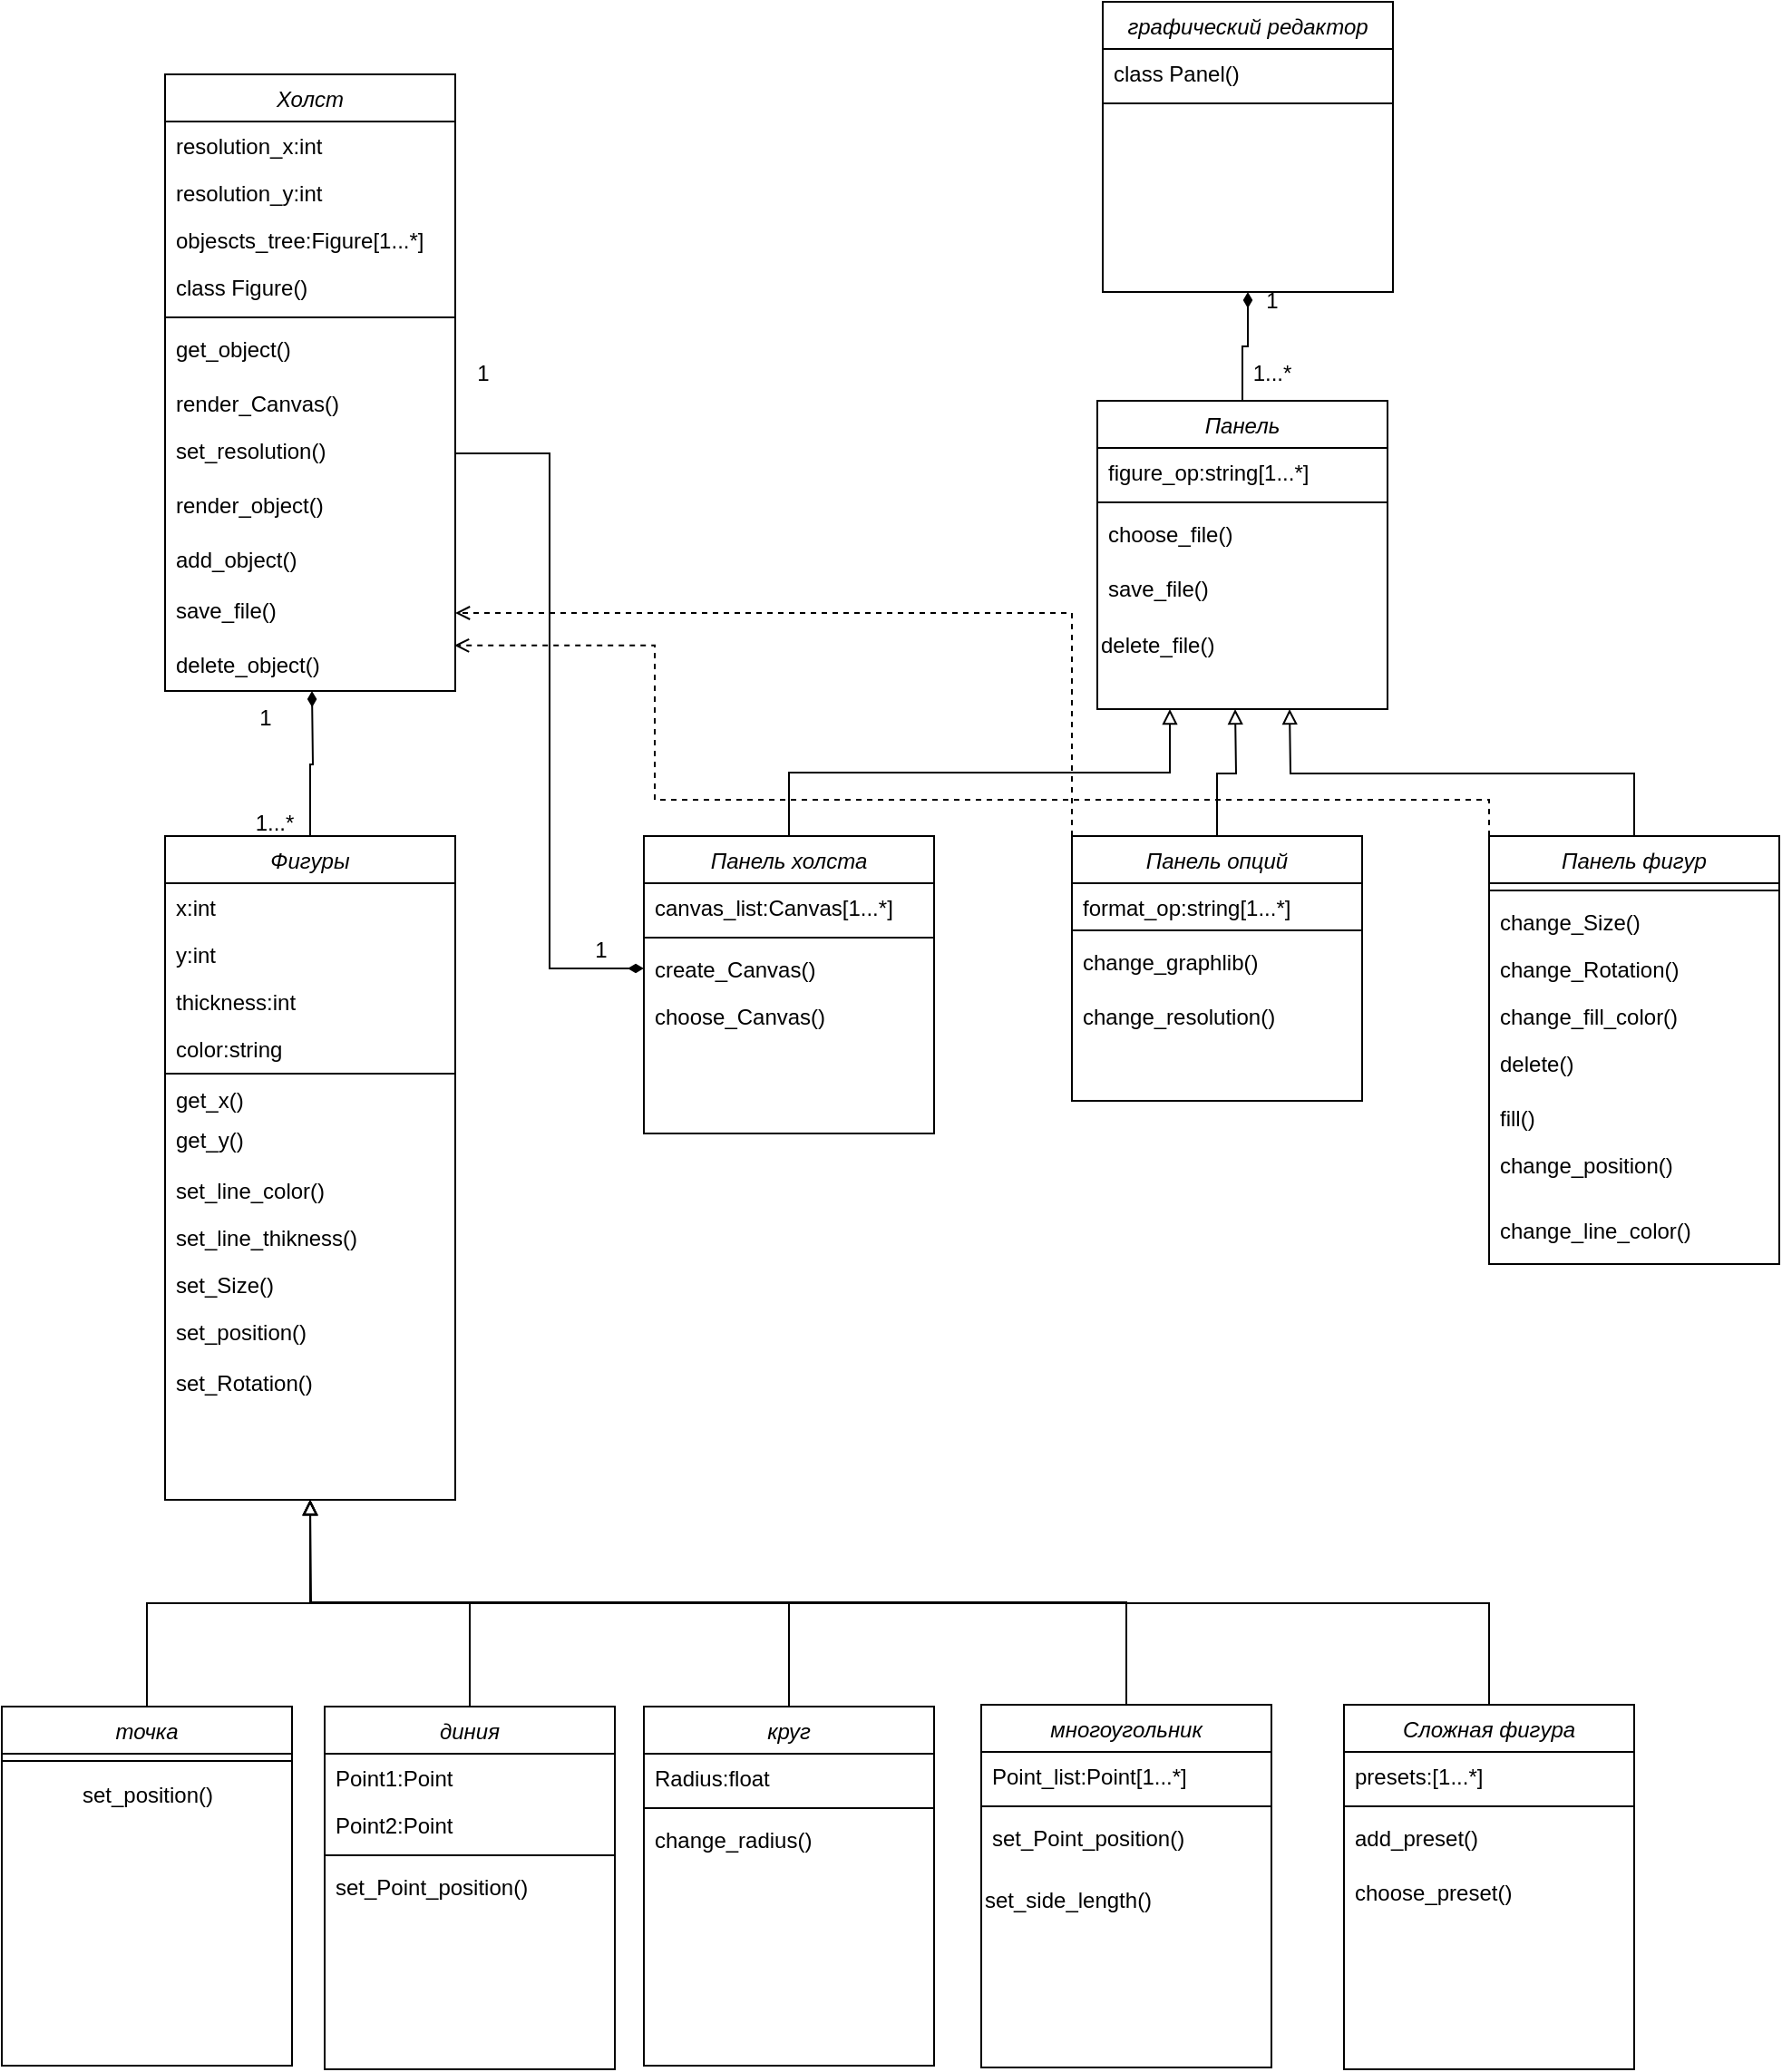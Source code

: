 <mxfile version="21.8.2" type="device">
  <diagram id="C5RBs43oDa-KdzZeNtuy" name="Page-1">
    <mxGraphModel dx="1674" dy="758" grid="1" gridSize="10" guides="1" tooltips="1" connect="1" arrows="1" fold="1" page="1" pageScale="1" pageWidth="827" pageHeight="1169" math="0" shadow="0">
      <root>
        <mxCell id="WIyWlLk6GJQsqaUBKTNV-0" />
        <mxCell id="WIyWlLk6GJQsqaUBKTNV-1" parent="WIyWlLk6GJQsqaUBKTNV-0" />
        <mxCell id="FMDJr9dOc3JCLDo5KxS--1" value="Фигуры" style="swimlane;fontStyle=2;align=center;verticalAlign=top;childLayout=stackLayout;horizontal=1;startSize=26;horizontalStack=0;resizeParent=1;resizeLast=0;collapsible=1;marginBottom=0;rounded=0;shadow=0;strokeWidth=1;" parent="WIyWlLk6GJQsqaUBKTNV-1" vertex="1">
          <mxGeometry x="150" y="460" width="160" height="366" as="geometry">
            <mxRectangle x="230" y="140" width="160" height="26" as="alternateBounds" />
          </mxGeometry>
        </mxCell>
        <mxCell id="FMDJr9dOc3JCLDo5KxS--2" value="x:int" style="text;align=left;verticalAlign=top;spacingLeft=4;spacingRight=4;overflow=hidden;rotatable=0;points=[[0,0.5],[1,0.5]];portConstraint=eastwest;" parent="FMDJr9dOc3JCLDo5KxS--1" vertex="1">
          <mxGeometry y="26" width="160" height="26" as="geometry" />
        </mxCell>
        <mxCell id="FMDJr9dOc3JCLDo5KxS--3" value="y:int" style="text;align=left;verticalAlign=top;spacingLeft=4;spacingRight=4;overflow=hidden;rotatable=0;points=[[0,0.5],[1,0.5]];portConstraint=eastwest;rounded=0;shadow=0;html=0;" parent="FMDJr9dOc3JCLDo5KxS--1" vertex="1">
          <mxGeometry y="52" width="160" height="26" as="geometry" />
        </mxCell>
        <mxCell id="FMDJr9dOc3JCLDo5KxS--4" value="thickness:int" style="text;align=left;verticalAlign=top;spacingLeft=4;spacingRight=4;overflow=hidden;rotatable=0;points=[[0,0.5],[1,0.5]];portConstraint=eastwest;rounded=0;shadow=0;html=0;" parent="FMDJr9dOc3JCLDo5KxS--1" vertex="1">
          <mxGeometry y="78" width="160" height="26" as="geometry" />
        </mxCell>
        <mxCell id="FMDJr9dOc3JCLDo5KxS--5" value="color:string" style="text;align=left;verticalAlign=top;spacingLeft=4;spacingRight=4;overflow=hidden;rotatable=0;points=[[0,0.5],[1,0.5]];portConstraint=eastwest;rounded=0;shadow=0;html=0;" parent="FMDJr9dOc3JCLDo5KxS--1" vertex="1">
          <mxGeometry y="104" width="160" height="26" as="geometry" />
        </mxCell>
        <mxCell id="FMDJr9dOc3JCLDo5KxS--6" value="" style="line;html=1;strokeWidth=1;align=left;verticalAlign=middle;spacingTop=-1;spacingLeft=3;spacingRight=3;rotatable=0;labelPosition=right;points=[];portConstraint=eastwest;" parent="FMDJr9dOc3JCLDo5KxS--1" vertex="1">
          <mxGeometry y="130" width="160" height="2" as="geometry" />
        </mxCell>
        <mxCell id="FMDJr9dOc3JCLDo5KxS--7" value="get_x()&#xa;" style="text;align=left;verticalAlign=top;spacingLeft=4;spacingRight=4;overflow=hidden;rotatable=0;points=[[0,0.5],[1,0.5]];portConstraint=eastwest;" parent="FMDJr9dOc3JCLDo5KxS--1" vertex="1">
          <mxGeometry y="132" width="160" height="22" as="geometry" />
        </mxCell>
        <mxCell id="FMDJr9dOc3JCLDo5KxS--8" value="get_y()&#xa;" style="text;align=left;verticalAlign=top;spacingLeft=4;spacingRight=4;overflow=hidden;rotatable=0;points=[[0,0.5],[1,0.5]];portConstraint=eastwest;" parent="FMDJr9dOc3JCLDo5KxS--1" vertex="1">
          <mxGeometry y="154" width="160" height="28" as="geometry" />
        </mxCell>
        <mxCell id="FMDJr9dOc3JCLDo5KxS--10" value="set_line_color()" style="text;align=left;verticalAlign=top;spacingLeft=4;spacingRight=4;overflow=hidden;rotatable=0;points=[[0,0.5],[1,0.5]];portConstraint=eastwest;rounded=0;shadow=0;html=0;" parent="FMDJr9dOc3JCLDo5KxS--1" vertex="1">
          <mxGeometry y="182" width="160" height="26" as="geometry" />
        </mxCell>
        <mxCell id="FMDJr9dOc3JCLDo5KxS--11" value="set_line_thikness()" style="text;align=left;verticalAlign=top;spacingLeft=4;spacingRight=4;overflow=hidden;rotatable=0;points=[[0,0.5],[1,0.5]];portConstraint=eastwest;rounded=0;shadow=0;html=0;" parent="FMDJr9dOc3JCLDo5KxS--1" vertex="1">
          <mxGeometry y="208" width="160" height="26" as="geometry" />
        </mxCell>
        <mxCell id="FMDJr9dOc3JCLDo5KxS--15" value="set_Size()" style="text;align=left;verticalAlign=top;spacingLeft=4;spacingRight=4;overflow=hidden;rotatable=0;points=[[0,0.5],[1,0.5]];portConstraint=eastwest;rounded=0;shadow=0;html=0;" parent="FMDJr9dOc3JCLDo5KxS--1" vertex="1">
          <mxGeometry y="234" width="160" height="26" as="geometry" />
        </mxCell>
        <mxCell id="FMDJr9dOc3JCLDo5KxS--9" value="set_position()&#xa;" style="text;align=left;verticalAlign=top;spacingLeft=4;spacingRight=4;overflow=hidden;rotatable=0;points=[[0,0.5],[1,0.5]];portConstraint=eastwest;" parent="FMDJr9dOc3JCLDo5KxS--1" vertex="1">
          <mxGeometry y="260" width="160" height="28" as="geometry" />
        </mxCell>
        <mxCell id="FMDJr9dOc3JCLDo5KxS--14" value="set_Rotation()" style="text;align=left;verticalAlign=top;spacingLeft=4;spacingRight=4;overflow=hidden;rotatable=0;points=[[0,0.5],[1,0.5]];portConstraint=eastwest;rounded=0;shadow=0;html=0;" parent="FMDJr9dOc3JCLDo5KxS--1" vertex="1">
          <mxGeometry y="288" width="160" height="26" as="geometry" />
        </mxCell>
        <mxCell id="FMDJr9dOc3JCLDo5KxS--50" style="edgeStyle=orthogonalEdgeStyle;rounded=0;orthogonalLoop=1;jettySize=auto;html=1;exitX=0.5;exitY=0;exitDx=0;exitDy=0;entryX=0.5;entryY=1;entryDx=0;entryDy=0;endArrow=block;endFill=0;" parent="WIyWlLk6GJQsqaUBKTNV-1" source="FMDJr9dOc3JCLDo5KxS--16" target="FMDJr9dOc3JCLDo5KxS--1" edge="1">
          <mxGeometry relative="1" as="geometry" />
        </mxCell>
        <mxCell id="FMDJr9dOc3JCLDo5KxS--16" value="точка" style="swimlane;fontStyle=2;align=center;verticalAlign=top;childLayout=stackLayout;horizontal=1;startSize=26;horizontalStack=0;resizeParent=1;resizeLast=0;collapsible=1;marginBottom=0;rounded=0;shadow=0;strokeWidth=1;" parent="WIyWlLk6GJQsqaUBKTNV-1" vertex="1">
          <mxGeometry x="60" y="940" width="160" height="198" as="geometry">
            <mxRectangle x="230" y="140" width="160" height="26" as="alternateBounds" />
          </mxGeometry>
        </mxCell>
        <mxCell id="FMDJr9dOc3JCLDo5KxS--17" value="" style="line;html=1;strokeWidth=1;align=left;verticalAlign=middle;spacingTop=-1;spacingLeft=3;spacingRight=3;rotatable=0;labelPosition=right;points=[];portConstraint=eastwest;" parent="FMDJr9dOc3JCLDo5KxS--16" vertex="1">
          <mxGeometry y="26" width="160" height="8" as="geometry" />
        </mxCell>
        <mxCell id="FMDJr9dOc3JCLDo5KxS--27" value="set_position()" style="text;html=1;align=center;verticalAlign=middle;resizable=0;points=[];autosize=1;strokeColor=none;fillColor=none;" parent="FMDJr9dOc3JCLDo5KxS--16" vertex="1">
          <mxGeometry y="34" width="160" height="30" as="geometry" />
        </mxCell>
        <mxCell id="FMDJr9dOc3JCLDo5KxS--49" style="edgeStyle=orthogonalEdgeStyle;rounded=0;orthogonalLoop=1;jettySize=auto;html=1;exitX=0.5;exitY=0;exitDx=0;exitDy=0;entryX=0.5;entryY=1;entryDx=0;entryDy=0;endArrow=block;endFill=0;" parent="WIyWlLk6GJQsqaUBKTNV-1" source="FMDJr9dOc3JCLDo5KxS--18" target="FMDJr9dOc3JCLDo5KxS--1" edge="1">
          <mxGeometry relative="1" as="geometry" />
        </mxCell>
        <mxCell id="FMDJr9dOc3JCLDo5KxS--18" value="диния" style="swimlane;fontStyle=2;align=center;verticalAlign=top;childLayout=stackLayout;horizontal=1;startSize=26;horizontalStack=0;resizeParent=1;resizeLast=0;collapsible=1;marginBottom=0;rounded=0;shadow=0;strokeWidth=1;" parent="WIyWlLk6GJQsqaUBKTNV-1" vertex="1">
          <mxGeometry x="238" y="940" width="160" height="200" as="geometry">
            <mxRectangle x="230" y="140" width="160" height="26" as="alternateBounds" />
          </mxGeometry>
        </mxCell>
        <mxCell id="FMDJr9dOc3JCLDo5KxS--19" value="Point1:Point&#xa;" style="text;align=left;verticalAlign=top;spacingLeft=4;spacingRight=4;overflow=hidden;rotatable=0;points=[[0,0.5],[1,0.5]];portConstraint=eastwest;rounded=0;shadow=0;html=0;" parent="FMDJr9dOc3JCLDo5KxS--18" vertex="1">
          <mxGeometry y="26" width="160" height="26" as="geometry" />
        </mxCell>
        <mxCell id="FMDJr9dOc3JCLDo5KxS--20" value="Point2:Point&#xa;" style="text;align=left;verticalAlign=top;spacingLeft=4;spacingRight=4;overflow=hidden;rotatable=0;points=[[0,0.5],[1,0.5]];portConstraint=eastwest;rounded=0;shadow=0;html=0;" parent="FMDJr9dOc3JCLDo5KxS--18" vertex="1">
          <mxGeometry y="52" width="160" height="26" as="geometry" />
        </mxCell>
        <mxCell id="FMDJr9dOc3JCLDo5KxS--21" value="" style="line;html=1;strokeWidth=1;align=left;verticalAlign=middle;spacingTop=-1;spacingLeft=3;spacingRight=3;rotatable=0;labelPosition=right;points=[];portConstraint=eastwest;" parent="FMDJr9dOc3JCLDo5KxS--18" vertex="1">
          <mxGeometry y="78" width="160" height="8" as="geometry" />
        </mxCell>
        <mxCell id="FMDJr9dOc3JCLDo5KxS--22" value="set_Point_position()" style="text;align=left;verticalAlign=top;spacingLeft=4;spacingRight=4;overflow=hidden;rotatable=0;points=[[0,0.5],[1,0.5]];portConstraint=eastwest;rounded=0;shadow=0;html=0;" parent="FMDJr9dOc3JCLDo5KxS--18" vertex="1">
          <mxGeometry y="86" width="160" height="26" as="geometry" />
        </mxCell>
        <mxCell id="FMDJr9dOc3JCLDo5KxS--47" style="edgeStyle=orthogonalEdgeStyle;rounded=0;orthogonalLoop=1;jettySize=auto;html=1;exitX=0.5;exitY=0;exitDx=0;exitDy=0;entryX=0.5;entryY=1;entryDx=0;entryDy=0;endArrow=block;endFill=0;" parent="WIyWlLk6GJQsqaUBKTNV-1" source="FMDJr9dOc3JCLDo5KxS--28" target="FMDJr9dOc3JCLDo5KxS--1" edge="1">
          <mxGeometry relative="1" as="geometry" />
        </mxCell>
        <mxCell id="FMDJr9dOc3JCLDo5KxS--28" value="многоугольник" style="swimlane;fontStyle=2;align=center;verticalAlign=top;childLayout=stackLayout;horizontal=1;startSize=26;horizontalStack=0;resizeParent=1;resizeLast=0;collapsible=1;marginBottom=0;rounded=0;shadow=0;strokeWidth=1;" parent="WIyWlLk6GJQsqaUBKTNV-1" vertex="1">
          <mxGeometry x="600" y="939" width="160" height="200" as="geometry">
            <mxRectangle x="230" y="140" width="160" height="26" as="alternateBounds" />
          </mxGeometry>
        </mxCell>
        <mxCell id="FMDJr9dOc3JCLDo5KxS--29" value="Point_list:Point[1...*]" style="text;align=left;verticalAlign=top;spacingLeft=4;spacingRight=4;overflow=hidden;rotatable=0;points=[[0,0.5],[1,0.5]];portConstraint=eastwest;rounded=0;shadow=0;html=0;" parent="FMDJr9dOc3JCLDo5KxS--28" vertex="1">
          <mxGeometry y="26" width="160" height="26" as="geometry" />
        </mxCell>
        <mxCell id="FMDJr9dOc3JCLDo5KxS--30" value="" style="line;html=1;strokeWidth=1;align=left;verticalAlign=middle;spacingTop=-1;spacingLeft=3;spacingRight=3;rotatable=0;labelPosition=right;points=[];portConstraint=eastwest;" parent="FMDJr9dOc3JCLDo5KxS--28" vertex="1">
          <mxGeometry y="52" width="160" height="8" as="geometry" />
        </mxCell>
        <mxCell id="FMDJr9dOc3JCLDo5KxS--31" value="set_Point_position()" style="text;align=left;verticalAlign=top;spacingLeft=4;spacingRight=4;overflow=hidden;rotatable=0;points=[[0,0.5],[1,0.5]];portConstraint=eastwest;rounded=0;shadow=0;html=0;" parent="FMDJr9dOc3JCLDo5KxS--28" vertex="1">
          <mxGeometry y="60" width="160" height="26" as="geometry" />
        </mxCell>
        <mxCell id="FMDJr9dOc3JCLDo5KxS--123" value="set_side_length()" style="text;html=1;align=left;verticalAlign=left;resizable=0;points=[];autosize=1;strokeColor=none;fillColor=none;" parent="FMDJr9dOc3JCLDo5KxS--28" vertex="1">
          <mxGeometry y="86" width="160" height="30" as="geometry" />
        </mxCell>
        <mxCell id="FMDJr9dOc3JCLDo5KxS--48" style="edgeStyle=orthogonalEdgeStyle;rounded=0;orthogonalLoop=1;jettySize=auto;html=1;exitX=0.5;exitY=0;exitDx=0;exitDy=0;entryX=0.5;entryY=1;entryDx=0;entryDy=0;endArrow=block;endFill=0;" parent="WIyWlLk6GJQsqaUBKTNV-1" source="FMDJr9dOc3JCLDo5KxS--36" target="FMDJr9dOc3JCLDo5KxS--1" edge="1">
          <mxGeometry relative="1" as="geometry" />
        </mxCell>
        <mxCell id="FMDJr9dOc3JCLDo5KxS--36" value="круг" style="swimlane;fontStyle=2;align=center;verticalAlign=top;childLayout=stackLayout;horizontal=1;startSize=26;horizontalStack=0;resizeParent=1;resizeLast=0;collapsible=1;marginBottom=0;rounded=0;shadow=0;strokeWidth=1;" parent="WIyWlLk6GJQsqaUBKTNV-1" vertex="1">
          <mxGeometry x="414" y="940" width="160" height="198" as="geometry">
            <mxRectangle x="230" y="140" width="160" height="26" as="alternateBounds" />
          </mxGeometry>
        </mxCell>
        <mxCell id="FMDJr9dOc3JCLDo5KxS--37" value="Radius:float" style="text;align=left;verticalAlign=top;spacingLeft=4;spacingRight=4;overflow=hidden;rotatable=0;points=[[0,0.5],[1,0.5]];portConstraint=eastwest;" parent="FMDJr9dOc3JCLDo5KxS--36" vertex="1">
          <mxGeometry y="26" width="160" height="26" as="geometry" />
        </mxCell>
        <mxCell id="FMDJr9dOc3JCLDo5KxS--38" value="" style="line;html=1;strokeWidth=1;align=left;verticalAlign=middle;spacingTop=-1;spacingLeft=3;spacingRight=3;rotatable=0;labelPosition=right;points=[];portConstraint=eastwest;" parent="FMDJr9dOc3JCLDo5KxS--36" vertex="1">
          <mxGeometry y="52" width="160" height="8" as="geometry" />
        </mxCell>
        <mxCell id="FMDJr9dOc3JCLDo5KxS--39" value="change_radius()" style="text;align=left;verticalAlign=top;spacingLeft=4;spacingRight=4;overflow=hidden;rotatable=0;points=[[0,0.5],[1,0.5]];portConstraint=eastwest;" parent="FMDJr9dOc3JCLDo5KxS--36" vertex="1">
          <mxGeometry y="60" width="160" height="22" as="geometry" />
        </mxCell>
        <mxCell id="FMDJr9dOc3JCLDo5KxS--46" style="edgeStyle=orthogonalEdgeStyle;rounded=0;orthogonalLoop=1;jettySize=auto;html=1;exitX=0.5;exitY=0;exitDx=0;exitDy=0;endArrow=block;endFill=0;" parent="WIyWlLk6GJQsqaUBKTNV-1" source="FMDJr9dOc3JCLDo5KxS--40" edge="1">
          <mxGeometry relative="1" as="geometry">
            <mxPoint x="230" y="826" as="targetPoint" />
          </mxGeometry>
        </mxCell>
        <mxCell id="FMDJr9dOc3JCLDo5KxS--40" value="Сложная фигура" style="swimlane;fontStyle=2;align=center;verticalAlign=top;childLayout=stackLayout;horizontal=1;startSize=26;horizontalStack=0;resizeParent=1;resizeLast=0;collapsible=1;marginBottom=0;rounded=0;shadow=0;strokeWidth=1;" parent="WIyWlLk6GJQsqaUBKTNV-1" vertex="1">
          <mxGeometry x="800" y="939" width="160" height="201" as="geometry">
            <mxRectangle x="230" y="140" width="160" height="26" as="alternateBounds" />
          </mxGeometry>
        </mxCell>
        <mxCell id="FMDJr9dOc3JCLDo5KxS--42" value="presets:[1...*]" style="text;align=left;verticalAlign=top;spacingLeft=4;spacingRight=4;overflow=hidden;rotatable=0;points=[[0,0.5],[1,0.5]];portConstraint=eastwest;rounded=0;shadow=0;html=0;" parent="FMDJr9dOc3JCLDo5KxS--40" vertex="1">
          <mxGeometry y="26" width="160" height="26" as="geometry" />
        </mxCell>
        <mxCell id="FMDJr9dOc3JCLDo5KxS--43" value="" style="line;html=1;strokeWidth=1;align=left;verticalAlign=middle;spacingTop=-1;spacingLeft=3;spacingRight=3;rotatable=0;labelPosition=right;points=[];portConstraint=eastwest;" parent="FMDJr9dOc3JCLDo5KxS--40" vertex="1">
          <mxGeometry y="52" width="160" height="8" as="geometry" />
        </mxCell>
        <mxCell id="FMDJr9dOc3JCLDo5KxS--45" value="add_preset()&#xa;" style="text;align=left;verticalAlign=top;spacingLeft=4;spacingRight=4;overflow=hidden;rotatable=0;points=[[0,0.5],[1,0.5]];portConstraint=eastwest;" parent="FMDJr9dOc3JCLDo5KxS--40" vertex="1">
          <mxGeometry y="60" width="160" height="30" as="geometry" />
        </mxCell>
        <mxCell id="FMDJr9dOc3JCLDo5KxS--44" value="choose_preset()&#xa;" style="text;align=left;verticalAlign=top;spacingLeft=4;spacingRight=4;overflow=hidden;rotatable=0;points=[[0,0.5],[1,0.5]];portConstraint=eastwest;" parent="FMDJr9dOc3JCLDo5KxS--40" vertex="1">
          <mxGeometry y="90" width="160" height="30" as="geometry" />
        </mxCell>
        <mxCell id="FMDJr9dOc3JCLDo5KxS--119" style="edgeStyle=orthogonalEdgeStyle;rounded=0;orthogonalLoop=1;jettySize=auto;html=1;exitX=0.5;exitY=0;exitDx=0;exitDy=0;endArrow=block;endFill=0;" parent="WIyWlLk6GJQsqaUBKTNV-1" source="FMDJr9dOc3JCLDo5KxS--60" edge="1">
          <mxGeometry relative="1" as="geometry">
            <mxPoint x="740" y="390" as="targetPoint" />
          </mxGeometry>
        </mxCell>
        <mxCell id="FMDJr9dOc3JCLDo5KxS--131" style="edgeStyle=orthogonalEdgeStyle;rounded=0;orthogonalLoop=1;jettySize=auto;html=1;exitX=0;exitY=0;exitDx=0;exitDy=0;entryX=1;entryY=0.5;entryDx=0;entryDy=0;dashed=1;endArrow=open;endFill=0;" parent="WIyWlLk6GJQsqaUBKTNV-1" source="FMDJr9dOc3JCLDo5KxS--60" target="FMDJr9dOc3JCLDo5KxS--110" edge="1">
          <mxGeometry relative="1" as="geometry" />
        </mxCell>
        <mxCell id="FMDJr9dOc3JCLDo5KxS--60" value="Панель опций" style="swimlane;fontStyle=2;align=center;verticalAlign=top;childLayout=stackLayout;horizontal=1;startSize=26;horizontalStack=0;resizeParent=1;resizeLast=0;collapsible=1;marginBottom=0;rounded=0;shadow=0;strokeWidth=1;" parent="WIyWlLk6GJQsqaUBKTNV-1" vertex="1">
          <mxGeometry x="650" y="460" width="160" height="146" as="geometry">
            <mxRectangle x="230" y="140" width="160" height="26" as="alternateBounds" />
          </mxGeometry>
        </mxCell>
        <mxCell id="FMDJr9dOc3JCLDo5KxS--62" value="format_op:string[1...*]" style="text;align=left;verticalAlign=top;spacingLeft=4;spacingRight=4;overflow=hidden;rotatable=0;points=[[0,0.5],[1,0.5]];portConstraint=eastwest;" parent="FMDJr9dOc3JCLDo5KxS--60" vertex="1">
          <mxGeometry y="26" width="160" height="22" as="geometry" />
        </mxCell>
        <mxCell id="FMDJr9dOc3JCLDo5KxS--63" value="" style="line;html=1;strokeWidth=1;align=left;verticalAlign=middle;spacingTop=-1;spacingLeft=3;spacingRight=3;rotatable=0;labelPosition=right;points=[];portConstraint=eastwest;" parent="FMDJr9dOc3JCLDo5KxS--60" vertex="1">
          <mxGeometry y="48" width="160" height="8" as="geometry" />
        </mxCell>
        <mxCell id="FMDJr9dOc3JCLDo5KxS--65" value="change_graphlib()" style="text;align=left;verticalAlign=top;spacingLeft=4;spacingRight=4;overflow=hidden;rotatable=0;points=[[0,0.5],[1,0.5]];portConstraint=eastwest;" parent="FMDJr9dOc3JCLDo5KxS--60" vertex="1">
          <mxGeometry y="56" width="160" height="30" as="geometry" />
        </mxCell>
        <mxCell id="FMDJr9dOc3JCLDo5KxS--64" value="change_resolution()" style="text;align=left;verticalAlign=top;spacingLeft=4;spacingRight=4;overflow=hidden;rotatable=0;points=[[0,0.5],[1,0.5]];portConstraint=eastwest;" parent="FMDJr9dOc3JCLDo5KxS--60" vertex="1">
          <mxGeometry y="86" width="160" height="30" as="geometry" />
        </mxCell>
        <mxCell id="FMDJr9dOc3JCLDo5KxS--121" style="edgeStyle=orthogonalEdgeStyle;rounded=0;orthogonalLoop=1;jettySize=auto;html=1;exitX=0.5;exitY=0;exitDx=0;exitDy=0;entryX=0.25;entryY=1;entryDx=0;entryDy=0;endArrow=block;endFill=0;" parent="WIyWlLk6GJQsqaUBKTNV-1" source="FMDJr9dOc3JCLDo5KxS--72" target="FMDJr9dOc3JCLDo5KxS--94" edge="1">
          <mxGeometry relative="1" as="geometry" />
        </mxCell>
        <mxCell id="FMDJr9dOc3JCLDo5KxS--72" value="Панель холста" style="swimlane;fontStyle=2;align=center;verticalAlign=top;childLayout=stackLayout;horizontal=1;startSize=26;horizontalStack=0;resizeParent=1;resizeLast=0;collapsible=1;marginBottom=0;rounded=0;shadow=0;strokeWidth=1;" parent="WIyWlLk6GJQsqaUBKTNV-1" vertex="1">
          <mxGeometry x="414" y="460" width="160" height="164" as="geometry">
            <mxRectangle x="230" y="140" width="160" height="26" as="alternateBounds" />
          </mxGeometry>
        </mxCell>
        <mxCell id="FMDJr9dOc3JCLDo5KxS--74" value="canvas_list:Canvas[1...*]" style="text;align=left;verticalAlign=top;spacingLeft=4;spacingRight=4;overflow=hidden;rotatable=0;points=[[0,0.5],[1,0.5]];portConstraint=eastwest;" parent="FMDJr9dOc3JCLDo5KxS--72" vertex="1">
          <mxGeometry y="26" width="160" height="26" as="geometry" />
        </mxCell>
        <mxCell id="FMDJr9dOc3JCLDo5KxS--75" value="" style="line;html=1;strokeWidth=1;align=left;verticalAlign=middle;spacingTop=-1;spacingLeft=3;spacingRight=3;rotatable=0;labelPosition=right;points=[];portConstraint=eastwest;" parent="FMDJr9dOc3JCLDo5KxS--72" vertex="1">
          <mxGeometry y="52" width="160" height="8" as="geometry" />
        </mxCell>
        <mxCell id="FMDJr9dOc3JCLDo5KxS--76" value="create_Canvas()" style="text;align=left;verticalAlign=top;spacingLeft=4;spacingRight=4;overflow=hidden;rotatable=0;points=[[0,0.5],[1,0.5]];portConstraint=eastwest;" parent="FMDJr9dOc3JCLDo5KxS--72" vertex="1">
          <mxGeometry y="60" width="160" height="26" as="geometry" />
        </mxCell>
        <mxCell id="FMDJr9dOc3JCLDo5KxS--77" value="choose_Canvas()" style="text;align=left;verticalAlign=top;spacingLeft=4;spacingRight=4;overflow=hidden;rotatable=0;points=[[0,0.5],[1,0.5]];portConstraint=eastwest;" parent="FMDJr9dOc3JCLDo5KxS--72" vertex="1">
          <mxGeometry y="86" width="160" height="26" as="geometry" />
        </mxCell>
        <mxCell id="FMDJr9dOc3JCLDo5KxS--120" style="edgeStyle=orthogonalEdgeStyle;rounded=0;orthogonalLoop=1;jettySize=auto;html=1;exitX=0.5;exitY=0;exitDx=0;exitDy=0;endArrow=block;endFill=0;" parent="WIyWlLk6GJQsqaUBKTNV-1" source="FMDJr9dOc3JCLDo5KxS--79" edge="1">
          <mxGeometry relative="1" as="geometry">
            <mxPoint x="770" y="390" as="targetPoint" />
          </mxGeometry>
        </mxCell>
        <mxCell id="FMDJr9dOc3JCLDo5KxS--79" value="Панель фигур" style="swimlane;fontStyle=2;align=center;verticalAlign=top;childLayout=stackLayout;horizontal=1;startSize=26;horizontalStack=0;resizeParent=1;resizeLast=0;collapsible=1;marginBottom=0;rounded=0;shadow=0;strokeWidth=1;" parent="WIyWlLk6GJQsqaUBKTNV-1" vertex="1">
          <mxGeometry x="880" y="460" width="160" height="236" as="geometry">
            <mxRectangle x="230" y="140" width="160" height="26" as="alternateBounds" />
          </mxGeometry>
        </mxCell>
        <mxCell id="FMDJr9dOc3JCLDo5KxS--80" value="" style="line;html=1;strokeWidth=1;align=left;verticalAlign=middle;spacingTop=-1;spacingLeft=3;spacingRight=3;rotatable=0;labelPosition=right;points=[];portConstraint=eastwest;" parent="FMDJr9dOc3JCLDo5KxS--79" vertex="1">
          <mxGeometry y="26" width="160" height="8" as="geometry" />
        </mxCell>
        <mxCell id="FMDJr9dOc3JCLDo5KxS--81" value="change_Size()" style="text;align=left;verticalAlign=top;spacingLeft=4;spacingRight=4;overflow=hidden;rotatable=0;points=[[0,0.5],[1,0.5]];portConstraint=eastwest;rounded=0;shadow=0;html=0;" parent="FMDJr9dOc3JCLDo5KxS--79" vertex="1">
          <mxGeometry y="34" width="160" height="26" as="geometry" />
        </mxCell>
        <mxCell id="FMDJr9dOc3JCLDo5KxS--82" value="change_Rotation()" style="text;align=left;verticalAlign=top;spacingLeft=4;spacingRight=4;overflow=hidden;rotatable=0;points=[[0,0.5],[1,0.5]];portConstraint=eastwest;rounded=0;shadow=0;html=0;" parent="FMDJr9dOc3JCLDo5KxS--79" vertex="1">
          <mxGeometry y="60" width="160" height="26" as="geometry" />
        </mxCell>
        <mxCell id="FMDJr9dOc3JCLDo5KxS--83" value="change_fill_color()" style="text;align=left;verticalAlign=top;spacingLeft=4;spacingRight=4;overflow=hidden;rotatable=0;points=[[0,0.5],[1,0.5]];portConstraint=eastwest;rounded=0;shadow=0;html=0;" parent="FMDJr9dOc3JCLDo5KxS--79" vertex="1">
          <mxGeometry y="86" width="160" height="26" as="geometry" />
        </mxCell>
        <mxCell id="FMDJr9dOc3JCLDo5KxS--87" value="delete()&#xa;" style="text;align=left;verticalAlign=top;spacingLeft=4;spacingRight=4;overflow=hidden;rotatable=0;points=[[0,0.5],[1,0.5]];portConstraint=eastwest;" parent="FMDJr9dOc3JCLDo5KxS--79" vertex="1">
          <mxGeometry y="112" width="160" height="30" as="geometry" />
        </mxCell>
        <mxCell id="FMDJr9dOc3JCLDo5KxS--84" value="fill()" style="text;align=left;verticalAlign=top;spacingLeft=4;spacingRight=4;overflow=hidden;rotatable=0;points=[[0,0.5],[1,0.5]];portConstraint=eastwest;rounded=0;shadow=0;html=0;" parent="FMDJr9dOc3JCLDo5KxS--79" vertex="1">
          <mxGeometry y="142" width="160" height="26" as="geometry" />
        </mxCell>
        <mxCell id="FMDJr9dOc3JCLDo5KxS--86" value="change_position()&#xa;" style="text;align=left;verticalAlign=top;spacingLeft=4;spacingRight=4;overflow=hidden;rotatable=0;points=[[0,0.5],[1,0.5]];portConstraint=eastwest;" parent="FMDJr9dOc3JCLDo5KxS--79" vertex="1">
          <mxGeometry y="168" width="160" height="36" as="geometry" />
        </mxCell>
        <mxCell id="FMDJr9dOc3JCLDo5KxS--85" value="change_line_color()" style="text;align=left;verticalAlign=top;spacingLeft=4;spacingRight=4;overflow=hidden;rotatable=0;points=[[0,0.5],[1,0.5]];portConstraint=eastwest;rounded=0;shadow=0;html=0;" parent="FMDJr9dOc3JCLDo5KxS--79" vertex="1">
          <mxGeometry y="204" width="160" height="26" as="geometry" />
        </mxCell>
        <mxCell id="FMDJr9dOc3JCLDo5KxS--89" value="графический редактор" style="swimlane;fontStyle=2;align=center;verticalAlign=top;childLayout=stackLayout;horizontal=1;startSize=26;horizontalStack=0;resizeParent=1;resizeLast=0;collapsible=1;marginBottom=0;rounded=0;shadow=0;strokeWidth=1;" parent="WIyWlLk6GJQsqaUBKTNV-1" vertex="1">
          <mxGeometry x="667" width="160" height="160" as="geometry">
            <mxRectangle x="230" y="140" width="160" height="26" as="alternateBounds" />
          </mxGeometry>
        </mxCell>
        <mxCell id="FMDJr9dOc3JCLDo5KxS--90" value="class Panel()" style="text;align=left;verticalAlign=top;spacingLeft=4;spacingRight=4;overflow=hidden;rotatable=0;points=[[0,0.5],[1,0.5]];portConstraint=eastwest;" parent="FMDJr9dOc3JCLDo5KxS--89" vertex="1">
          <mxGeometry y="26" width="160" height="26" as="geometry" />
        </mxCell>
        <mxCell id="FMDJr9dOc3JCLDo5KxS--92" value="" style="line;html=1;strokeWidth=1;align=left;verticalAlign=middle;spacingTop=-1;spacingLeft=3;spacingRight=3;rotatable=0;labelPosition=right;points=[];portConstraint=eastwest;" parent="FMDJr9dOc3JCLDo5KxS--89" vertex="1">
          <mxGeometry y="52" width="160" height="8" as="geometry" />
        </mxCell>
        <mxCell id="FMDJr9dOc3JCLDo5KxS--122" style="edgeStyle=orthogonalEdgeStyle;rounded=0;orthogonalLoop=1;jettySize=auto;html=1;exitX=0.5;exitY=0;exitDx=0;exitDy=0;entryX=0.5;entryY=1;entryDx=0;entryDy=0;endArrow=diamondThin;endFill=1;" parent="WIyWlLk6GJQsqaUBKTNV-1" source="FMDJr9dOc3JCLDo5KxS--94" target="FMDJr9dOc3JCLDo5KxS--89" edge="1">
          <mxGeometry relative="1" as="geometry" />
        </mxCell>
        <mxCell id="FMDJr9dOc3JCLDo5KxS--94" value="Панель" style="swimlane;fontStyle=2;align=center;verticalAlign=top;childLayout=stackLayout;horizontal=1;startSize=26;horizontalStack=0;resizeParent=1;resizeLast=0;collapsible=1;marginBottom=0;rounded=0;shadow=0;strokeWidth=1;" parent="WIyWlLk6GJQsqaUBKTNV-1" vertex="1">
          <mxGeometry x="664" y="220" width="160" height="170" as="geometry">
            <mxRectangle x="230" y="140" width="160" height="26" as="alternateBounds" />
          </mxGeometry>
        </mxCell>
        <mxCell id="FMDJr9dOc3JCLDo5KxS--95" value="figure_op:string[1...*]" style="text;align=left;verticalAlign=top;spacingLeft=4;spacingRight=4;overflow=hidden;rotatable=0;points=[[0,0.5],[1,0.5]];portConstraint=eastwest;" parent="FMDJr9dOc3JCLDo5KxS--94" vertex="1">
          <mxGeometry y="26" width="160" height="26" as="geometry" />
        </mxCell>
        <mxCell id="FMDJr9dOc3JCLDo5KxS--96" value="" style="line;html=1;strokeWidth=1;align=left;verticalAlign=middle;spacingTop=-1;spacingLeft=3;spacingRight=3;rotatable=0;labelPosition=right;points=[];portConstraint=eastwest;" parent="FMDJr9dOc3JCLDo5KxS--94" vertex="1">
          <mxGeometry y="52" width="160" height="8" as="geometry" />
        </mxCell>
        <mxCell id="FMDJr9dOc3JCLDo5KxS--97" value="choose_file()&#xa;" style="text;align=left;verticalAlign=top;spacingLeft=4;spacingRight=4;overflow=hidden;rotatable=0;points=[[0,0.5],[1,0.5]];portConstraint=eastwest;" parent="FMDJr9dOc3JCLDo5KxS--94" vertex="1">
          <mxGeometry y="60" width="160" height="30" as="geometry" />
        </mxCell>
        <mxCell id="FMDJr9dOc3JCLDo5KxS--98" value="save_file()&#xa;&#xa;delete()" style="text;align=left;verticalAlign=top;spacingLeft=4;spacingRight=4;overflow=hidden;rotatable=0;points=[[0,0.5],[1,0.5]];portConstraint=eastwest;" parent="FMDJr9dOc3JCLDo5KxS--94" vertex="1">
          <mxGeometry y="90" width="160" height="30" as="geometry" />
        </mxCell>
        <mxCell id="FMDJr9dOc3JCLDo5KxS--99" value="delete_file()" style="text;html=1;align=left;verticalAlign=middle;resizable=0;points=[];autosize=1;strokeColor=none;fillColor=none;" parent="FMDJr9dOc3JCLDo5KxS--94" vertex="1">
          <mxGeometry y="120" width="160" height="30" as="geometry" />
        </mxCell>
        <mxCell id="FMDJr9dOc3JCLDo5KxS--100" value="Холст" style="swimlane;fontStyle=2;align=center;verticalAlign=top;childLayout=stackLayout;horizontal=1;startSize=26;horizontalStack=0;resizeParent=1;resizeLast=0;collapsible=1;marginBottom=0;rounded=0;shadow=0;strokeWidth=1;" parent="WIyWlLk6GJQsqaUBKTNV-1" vertex="1">
          <mxGeometry x="150" y="40" width="160" height="340" as="geometry">
            <mxRectangle x="230" y="140" width="160" height="26" as="alternateBounds" />
          </mxGeometry>
        </mxCell>
        <mxCell id="FMDJr9dOc3JCLDo5KxS--101" value="resolution_x:int" style="text;align=left;verticalAlign=top;spacingLeft=4;spacingRight=4;overflow=hidden;rotatable=0;points=[[0,0.5],[1,0.5]];portConstraint=eastwest;" parent="FMDJr9dOc3JCLDo5KxS--100" vertex="1">
          <mxGeometry y="26" width="160" height="26" as="geometry" />
        </mxCell>
        <mxCell id="FMDJr9dOc3JCLDo5KxS--102" value="resolution_y:int" style="text;align=left;verticalAlign=top;spacingLeft=4;spacingRight=4;overflow=hidden;rotatable=0;points=[[0,0.5],[1,0.5]];portConstraint=eastwest;rounded=0;shadow=0;html=0;" parent="FMDJr9dOc3JCLDo5KxS--100" vertex="1">
          <mxGeometry y="52" width="160" height="26" as="geometry" />
        </mxCell>
        <mxCell id="FMDJr9dOc3JCLDo5KxS--103" value="objescts_tree:Figure[1...*]" style="text;align=left;verticalAlign=top;spacingLeft=4;spacingRight=4;overflow=hidden;rotatable=0;points=[[0,0.5],[1,0.5]];portConstraint=eastwest;rounded=0;shadow=0;html=0;" parent="FMDJr9dOc3JCLDo5KxS--100" vertex="1">
          <mxGeometry y="78" width="160" height="26" as="geometry" />
        </mxCell>
        <mxCell id="FMDJr9dOc3JCLDo5KxS--104" value="class Figure()" style="text;align=left;verticalAlign=top;spacingLeft=4;spacingRight=4;overflow=hidden;rotatable=0;points=[[0,0.5],[1,0.5]];portConstraint=eastwest;rounded=0;shadow=0;html=0;" parent="FMDJr9dOc3JCLDo5KxS--100" vertex="1">
          <mxGeometry y="104" width="160" height="26" as="geometry" />
        </mxCell>
        <mxCell id="FMDJr9dOc3JCLDo5KxS--105" value="" style="line;html=1;strokeWidth=1;align=left;verticalAlign=middle;spacingTop=-1;spacingLeft=3;spacingRight=3;rotatable=0;labelPosition=right;points=[];portConstraint=eastwest;" parent="FMDJr9dOc3JCLDo5KxS--100" vertex="1">
          <mxGeometry y="130" width="160" height="8" as="geometry" />
        </mxCell>
        <mxCell id="FMDJr9dOc3JCLDo5KxS--108" value="get_object()&#xa;" style="text;align=left;verticalAlign=top;spacingLeft=4;spacingRight=4;overflow=hidden;rotatable=0;points=[[0,0.5],[1,0.5]];portConstraint=eastwest;" parent="FMDJr9dOc3JCLDo5KxS--100" vertex="1">
          <mxGeometry y="138" width="160" height="30" as="geometry" />
        </mxCell>
        <mxCell id="FMDJr9dOc3JCLDo5KxS--112" value="render_Canvas()" style="text;align=left;verticalAlign=top;spacingLeft=4;spacingRight=4;overflow=hidden;rotatable=0;points=[[0,0.5],[1,0.5]];portConstraint=eastwest;" parent="FMDJr9dOc3JCLDo5KxS--100" vertex="1">
          <mxGeometry y="168" width="160" height="26" as="geometry" />
        </mxCell>
        <mxCell id="FMDJr9dOc3JCLDo5KxS--107" value="set_resolution()&#xa;" style="text;align=left;verticalAlign=top;spacingLeft=4;spacingRight=4;overflow=hidden;rotatable=0;points=[[0,0.5],[1,0.5]];portConstraint=eastwest;" parent="FMDJr9dOc3JCLDo5KxS--100" vertex="1">
          <mxGeometry y="194" width="160" height="30" as="geometry" />
        </mxCell>
        <mxCell id="FMDJr9dOc3JCLDo5KxS--109" value="render_object()&#xa;" style="text;align=left;verticalAlign=top;spacingLeft=4;spacingRight=4;overflow=hidden;rotatable=0;points=[[0,0.5],[1,0.5]];portConstraint=eastwest;" parent="FMDJr9dOc3JCLDo5KxS--100" vertex="1">
          <mxGeometry y="224" width="160" height="30" as="geometry" />
        </mxCell>
        <mxCell id="FMDJr9dOc3JCLDo5KxS--106" value="add_object()" style="text;align=left;verticalAlign=top;spacingLeft=4;spacingRight=4;overflow=hidden;rotatable=0;points=[[0,0.5],[1,0.5]];portConstraint=eastwest;" parent="FMDJr9dOc3JCLDo5KxS--100" vertex="1">
          <mxGeometry y="254" width="160" height="28" as="geometry" />
        </mxCell>
        <mxCell id="FMDJr9dOc3JCLDo5KxS--110" value="save_file()&#xa;" style="text;align=left;verticalAlign=top;spacingLeft=4;spacingRight=4;overflow=hidden;rotatable=0;points=[[0,0.5],[1,0.5]];portConstraint=eastwest;" parent="FMDJr9dOc3JCLDo5KxS--100" vertex="1">
          <mxGeometry y="282" width="160" height="30" as="geometry" />
        </mxCell>
        <mxCell id="FMDJr9dOc3JCLDo5KxS--111" value="delete_object()" style="text;align=left;verticalAlign=top;spacingLeft=4;spacingRight=4;overflow=hidden;rotatable=0;points=[[0,0.5],[1,0.5]];portConstraint=eastwest;" parent="FMDJr9dOc3JCLDo5KxS--100" vertex="1">
          <mxGeometry y="312" width="160" height="28" as="geometry" />
        </mxCell>
        <mxCell id="FMDJr9dOc3JCLDo5KxS--116" style="edgeStyle=orthogonalEdgeStyle;rounded=0;orthogonalLoop=1;jettySize=auto;html=1;exitX=0.5;exitY=0;exitDx=0;exitDy=0;endArrow=diamondThin;endFill=1;" parent="WIyWlLk6GJQsqaUBKTNV-1" source="FMDJr9dOc3JCLDo5KxS--1" edge="1">
          <mxGeometry relative="1" as="geometry">
            <mxPoint x="231" y="380" as="targetPoint" />
          </mxGeometry>
        </mxCell>
        <mxCell id="FMDJr9dOc3JCLDo5KxS--117" style="edgeStyle=orthogonalEdgeStyle;rounded=0;orthogonalLoop=1;jettySize=auto;html=1;exitX=1;exitY=0.5;exitDx=0;exitDy=0;entryX=0;entryY=0.5;entryDx=0;entryDy=0;endArrow=diamondThin;endFill=1;" parent="WIyWlLk6GJQsqaUBKTNV-1" source="FMDJr9dOc3JCLDo5KxS--107" target="FMDJr9dOc3JCLDo5KxS--76" edge="1">
          <mxGeometry relative="1" as="geometry" />
        </mxCell>
        <mxCell id="FMDJr9dOc3JCLDo5KxS--124" value="1" style="text;html=1;align=center;verticalAlign=middle;resizable=0;points=[];autosize=1;strokeColor=none;fillColor=none;" parent="WIyWlLk6GJQsqaUBKTNV-1" vertex="1">
          <mxGeometry x="375" y="508" width="30" height="30" as="geometry" />
        </mxCell>
        <mxCell id="FMDJr9dOc3JCLDo5KxS--125" value="1" style="text;html=1;align=center;verticalAlign=middle;resizable=0;points=[];autosize=1;strokeColor=none;fillColor=none;" parent="WIyWlLk6GJQsqaUBKTNV-1" vertex="1">
          <mxGeometry x="310" y="190" width="30" height="30" as="geometry" />
        </mxCell>
        <mxCell id="FMDJr9dOc3JCLDo5KxS--126" value="1...*" style="text;html=1;align=center;verticalAlign=middle;resizable=0;points=[];autosize=1;strokeColor=none;fillColor=none;" parent="WIyWlLk6GJQsqaUBKTNV-1" vertex="1">
          <mxGeometry x="190" y="438" width="40" height="30" as="geometry" />
        </mxCell>
        <mxCell id="FMDJr9dOc3JCLDo5KxS--127" value="1" style="text;html=1;align=center;verticalAlign=middle;resizable=0;points=[];autosize=1;strokeColor=none;fillColor=none;" parent="WIyWlLk6GJQsqaUBKTNV-1" vertex="1">
          <mxGeometry x="190" y="380" width="30" height="30" as="geometry" />
        </mxCell>
        <mxCell id="FMDJr9dOc3JCLDo5KxS--129" value="1...*" style="text;html=1;align=center;verticalAlign=middle;resizable=0;points=[];autosize=1;strokeColor=none;fillColor=none;" parent="WIyWlLk6GJQsqaUBKTNV-1" vertex="1">
          <mxGeometry x="740" y="190" width="40" height="30" as="geometry" />
        </mxCell>
        <mxCell id="FMDJr9dOc3JCLDo5KxS--130" value="1" style="text;html=1;align=center;verticalAlign=middle;resizable=0;points=[];autosize=1;strokeColor=none;fillColor=none;" parent="WIyWlLk6GJQsqaUBKTNV-1" vertex="1">
          <mxGeometry x="745" y="150" width="30" height="30" as="geometry" />
        </mxCell>
        <mxCell id="FMDJr9dOc3JCLDo5KxS--132" style="edgeStyle=orthogonalEdgeStyle;rounded=0;orthogonalLoop=1;jettySize=auto;html=1;exitX=0;exitY=0;exitDx=0;exitDy=0;dashed=1;endArrow=open;endFill=0;entryX=0.997;entryY=0.104;entryDx=0;entryDy=0;entryPerimeter=0;" parent="WIyWlLk6GJQsqaUBKTNV-1" source="FMDJr9dOc3JCLDo5KxS--79" target="FMDJr9dOc3JCLDo5KxS--111" edge="1">
          <mxGeometry relative="1" as="geometry">
            <mxPoint x="320" y="354" as="targetPoint" />
            <Array as="points">
              <mxPoint x="880" y="440" />
              <mxPoint x="420" y="440" />
              <mxPoint x="420" y="355" />
            </Array>
          </mxGeometry>
        </mxCell>
      </root>
    </mxGraphModel>
  </diagram>
</mxfile>
